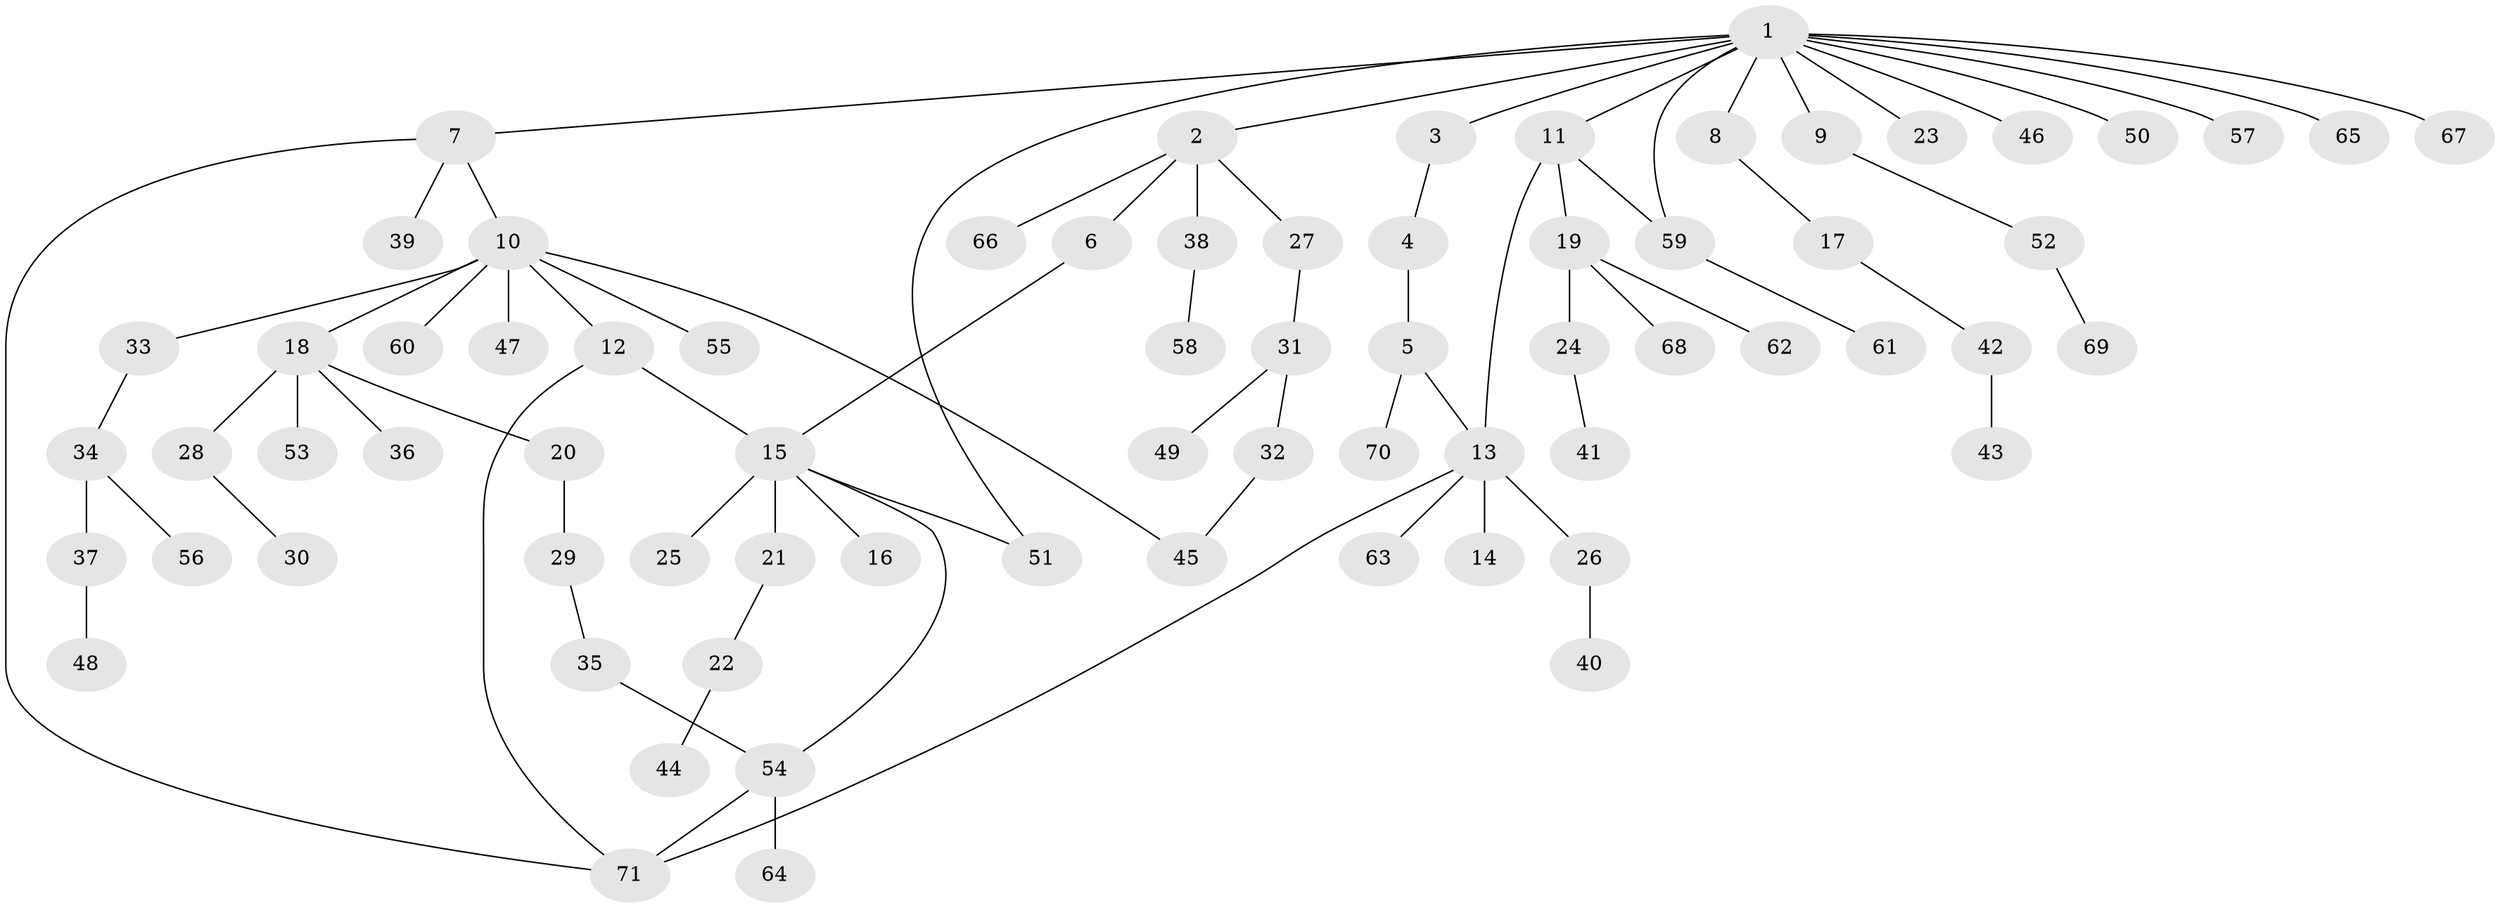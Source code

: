 // Generated by graph-tools (version 1.1) at 2025/49/03/09/25 03:49:50]
// undirected, 71 vertices, 79 edges
graph export_dot {
graph [start="1"]
  node [color=gray90,style=filled];
  1;
  2;
  3;
  4;
  5;
  6;
  7;
  8;
  9;
  10;
  11;
  12;
  13;
  14;
  15;
  16;
  17;
  18;
  19;
  20;
  21;
  22;
  23;
  24;
  25;
  26;
  27;
  28;
  29;
  30;
  31;
  32;
  33;
  34;
  35;
  36;
  37;
  38;
  39;
  40;
  41;
  42;
  43;
  44;
  45;
  46;
  47;
  48;
  49;
  50;
  51;
  52;
  53;
  54;
  55;
  56;
  57;
  58;
  59;
  60;
  61;
  62;
  63;
  64;
  65;
  66;
  67;
  68;
  69;
  70;
  71;
  1 -- 2;
  1 -- 3;
  1 -- 7;
  1 -- 8;
  1 -- 9;
  1 -- 11;
  1 -- 23;
  1 -- 46;
  1 -- 50;
  1 -- 51;
  1 -- 57;
  1 -- 59;
  1 -- 65;
  1 -- 67;
  2 -- 6;
  2 -- 27;
  2 -- 38;
  2 -- 66;
  3 -- 4;
  4 -- 5;
  5 -- 13;
  5 -- 70;
  6 -- 15;
  7 -- 10;
  7 -- 39;
  7 -- 71;
  8 -- 17;
  9 -- 52;
  10 -- 12;
  10 -- 18;
  10 -- 33;
  10 -- 45;
  10 -- 47;
  10 -- 55;
  10 -- 60;
  11 -- 13;
  11 -- 19;
  11 -- 59;
  12 -- 15;
  12 -- 71;
  13 -- 14;
  13 -- 26;
  13 -- 63;
  13 -- 71;
  15 -- 16;
  15 -- 21;
  15 -- 25;
  15 -- 51;
  15 -- 54;
  17 -- 42;
  18 -- 20;
  18 -- 28;
  18 -- 36;
  18 -- 53;
  19 -- 24;
  19 -- 62;
  19 -- 68;
  20 -- 29;
  21 -- 22;
  22 -- 44;
  24 -- 41;
  26 -- 40;
  27 -- 31;
  28 -- 30;
  29 -- 35;
  31 -- 32;
  31 -- 49;
  32 -- 45;
  33 -- 34;
  34 -- 37;
  34 -- 56;
  35 -- 54;
  37 -- 48;
  38 -- 58;
  42 -- 43;
  52 -- 69;
  54 -- 64;
  54 -- 71;
  59 -- 61;
}

